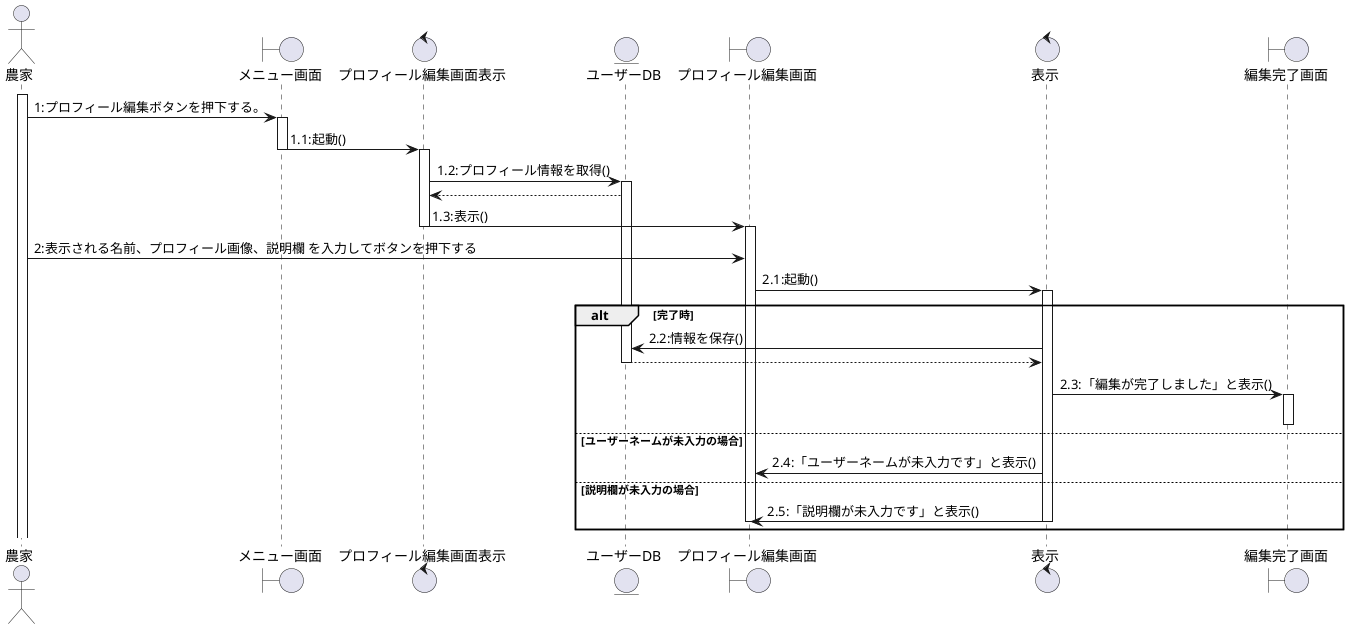 プロフィール編集
@startuml
actor 農家
boundary メニュー画面
control プロフィール編集画面表示
entity ユーザーDB
boundary プロフィール編集画面
control 表示
boundary 編集完了画面

activate 農家
農家 -> メニュー画面:1:プロフィール編集ボタンを押下する。
activate メニュー画面
メニュー画面 -> プロフィール編集画面表示:1.1:起動()
deactivate メニュー画面
activate プロフィール編集画面表示
プロフィール編集画面表示 -> ユーザーDB:1.2:プロフィール情報を取得()
activate ユーザーDB
ユーザーDB --> プロフィール編集画面表示
プロフィール編集画面表示 -> プロフィール編集画面:1.3:表示()
deactivate プロフィール編集画面表示
activate プロフィール編集画面

農家 -> プロフィール編集画面:2:表示される名前、プロフィール画像、説明欄 を入力してボタンを押下する
プロフィール編集画面 -> 表示:2.1:起動()
activate 表示

alt 完了時
表示 -> ユーザーDB:2.2:情報を保存()
ユーザーDB --> 表示
deactivate ユーザーDB
表示 -> 編集完了画面:2.3:「編集が完了しました」と表示()
activate 編集完了画面
deactivate 編集完了画面

else ユーザーネームが未入力の場合
表示 -> プロフィール編集画面:2.4:「ユーザーネームが未入力です」と表示()

else 説明欄が未入力の場合
表示-> プロフィール編集画面:2.5:「説明欄が未入力です」と表示()
deactivate 表示
deactivate プロフィール編集画面
end

@enduml